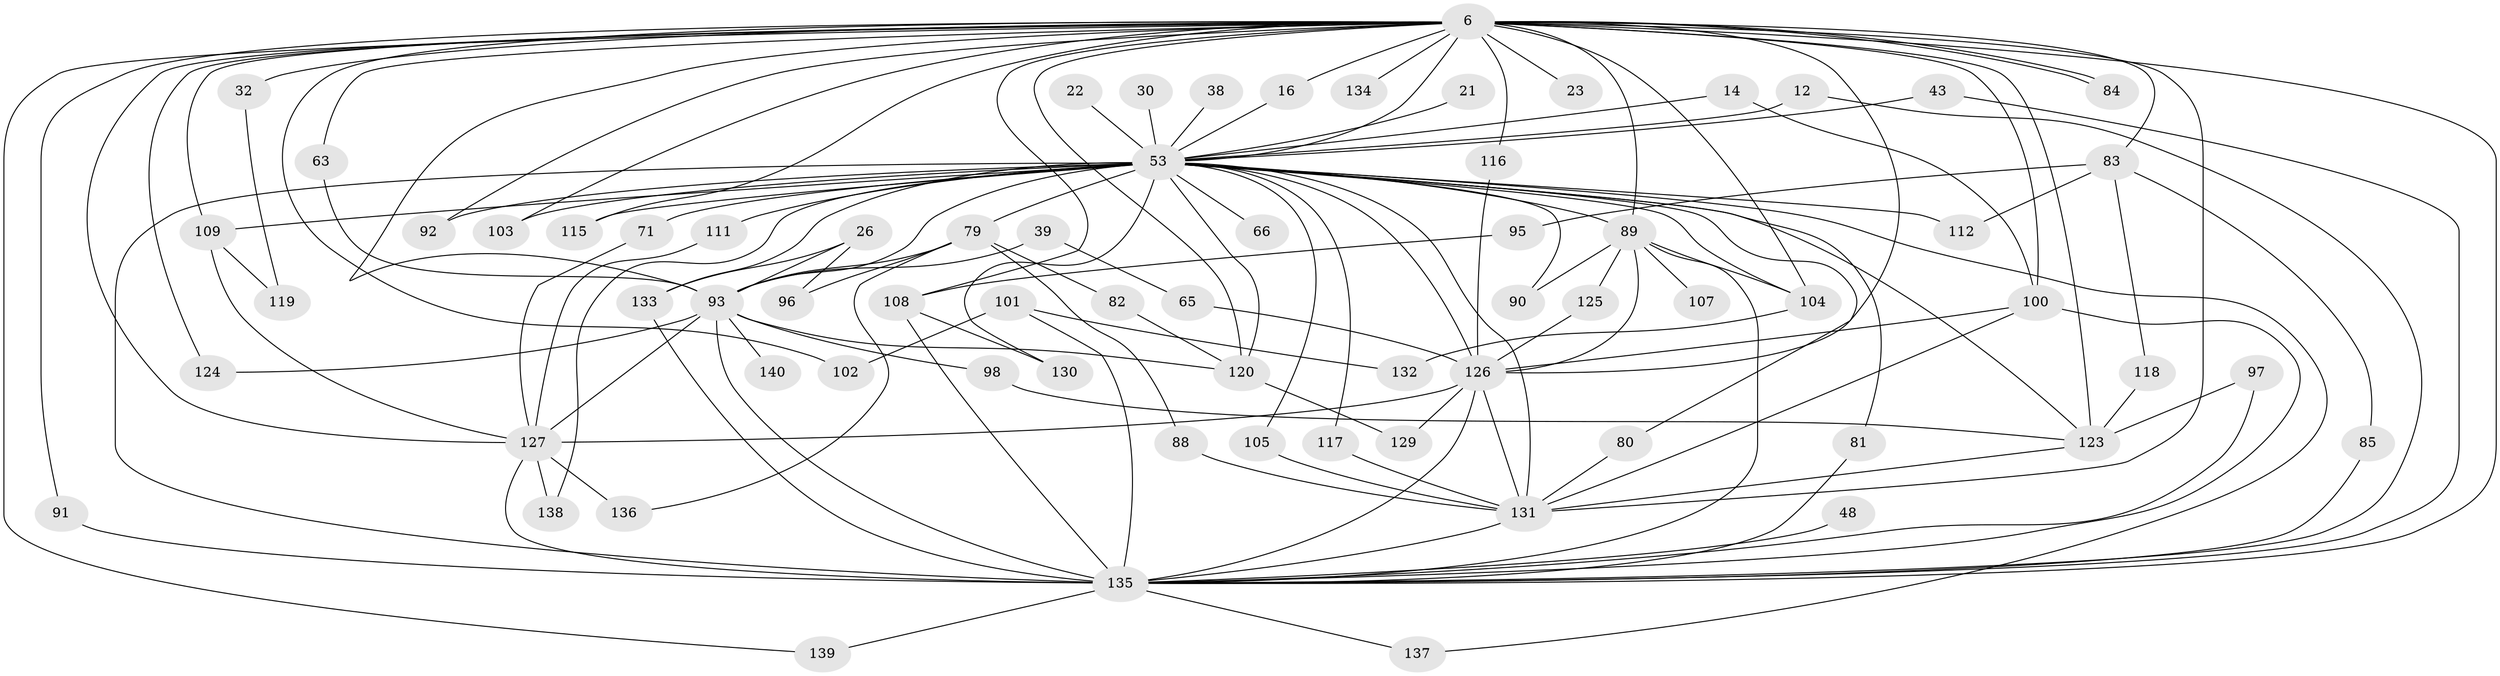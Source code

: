 // original degree distribution, {16: 0.014285714285714285, 22: 0.007142857142857143, 31: 0.007142857142857143, 20: 0.007142857142857143, 37: 0.007142857142857143, 32: 0.007142857142857143, 15: 0.007142857142857143, 23: 0.007142857142857143, 24: 0.007142857142857143, 3: 0.15, 2: 0.5571428571428572, 12: 0.007142857142857143, 5: 0.07142857142857142, 6: 0.014285714285714285, 4: 0.10714285714285714, 7: 0.02142857142857143}
// Generated by graph-tools (version 1.1) at 2025/46/03/09/25 04:46:31]
// undirected, 70 vertices, 137 edges
graph export_dot {
graph [start="1"]
  node [color=gray90,style=filled];
  6 [super="+3"];
  12;
  14;
  16;
  21;
  22;
  23;
  26;
  30;
  32;
  38;
  39;
  43;
  48;
  53 [super="+49+9"];
  63;
  65;
  66;
  71 [super="+45"];
  79 [super="+41"];
  80;
  81;
  82;
  83 [super="+17"];
  84;
  85;
  88;
  89 [super="+46+78+42+19"];
  90;
  91 [super="+28"];
  92;
  93 [super="+11+57+8"];
  95;
  96;
  97;
  98;
  100 [super="+73"];
  101;
  102;
  103;
  104 [super="+86"];
  105;
  107;
  108 [super="+20"];
  109 [super="+69"];
  111 [super="+70"];
  112;
  115;
  116;
  117;
  118;
  119;
  120 [super="+62+55"];
  123 [super="+87+59"];
  124;
  125;
  126 [super="+94+121"];
  127 [super="+113+60"];
  129;
  130;
  131 [super="+75+122+128+61"];
  132;
  133 [super="+110"];
  134;
  135 [super="+76+10"];
  136;
  137;
  138;
  139;
  140;
  6 -- 23 [weight=2];
  6 -- 32 [weight=2];
  6 -- 84;
  6 -- 84;
  6 -- 92;
  6 -- 102;
  6 -- 103;
  6 -- 104;
  6 -- 109;
  6 -- 116;
  6 -- 124;
  6 -- 91;
  6 -- 134;
  6 -- 139;
  6 -- 16;
  6 -- 83 [weight=2];
  6 -- 115;
  6 -- 63;
  6 -- 108;
  6 -- 53 [weight=6];
  6 -- 93 [weight=7];
  6 -- 127;
  6 -- 135 [weight=4];
  6 -- 131 [weight=7];
  6 -- 126;
  6 -- 89 [weight=4];
  6 -- 100;
  6 -- 123 [weight=4];
  6 -- 120;
  12 -- 53;
  12 -- 135;
  14 -- 53 [weight=2];
  14 -- 100;
  16 -- 53;
  21 -- 53 [weight=2];
  22 -- 53 [weight=2];
  26 -- 96;
  26 -- 93 [weight=2];
  26 -- 133;
  30 -- 53;
  32 -- 119;
  38 -- 53 [weight=2];
  39 -- 65;
  39 -- 93 [weight=2];
  43 -- 53;
  43 -- 135;
  48 -- 135 [weight=2];
  53 -- 130;
  53 -- 66;
  53 -- 133;
  53 -- 137;
  53 -- 138;
  53 -- 71 [weight=2];
  53 -- 79 [weight=2];
  53 -- 80;
  53 -- 90;
  53 -- 92;
  53 -- 105;
  53 -- 117;
  53 -- 126 [weight=7];
  53 -- 81;
  53 -- 103;
  53 -- 111 [weight=2];
  53 -- 112;
  53 -- 115;
  53 -- 120 [weight=2];
  53 -- 93 [weight=16];
  53 -- 135 [weight=7];
  53 -- 131;
  53 -- 89;
  53 -- 123 [weight=2];
  53 -- 109;
  53 -- 104;
  63 -- 93;
  65 -- 126;
  71 -- 127;
  79 -- 96;
  79 -- 82;
  79 -- 136;
  79 -- 88;
  79 -- 93;
  80 -- 131;
  81 -- 135;
  82 -- 120;
  83 -- 85;
  83 -- 112;
  83 -- 118;
  83 -- 95;
  85 -- 135;
  88 -- 131;
  89 -- 126 [weight=2];
  89 -- 135 [weight=2];
  89 -- 107 [weight=2];
  89 -- 125;
  89 -- 90;
  89 -- 104;
  91 -- 135 [weight=2];
  93 -- 98;
  93 -- 135 [weight=7];
  93 -- 140 [weight=2];
  93 -- 124;
  93 -- 127 [weight=2];
  93 -- 120 [weight=2];
  95 -- 108;
  97 -- 135;
  97 -- 123;
  98 -- 123;
  100 -- 131;
  100 -- 135;
  100 -- 126;
  101 -- 102;
  101 -- 132;
  101 -- 135 [weight=2];
  104 -- 132;
  105 -- 131;
  108 -- 130;
  108 -- 135 [weight=2];
  109 -- 119;
  109 -- 127;
  111 -- 127;
  116 -- 126;
  117 -- 131;
  118 -- 123;
  120 -- 129;
  123 -- 131;
  125 -- 126;
  126 -- 131 [weight=4];
  126 -- 129;
  126 -- 135;
  126 -- 127 [weight=3];
  127 -- 136;
  127 -- 138;
  127 -- 135;
  131 -- 135 [weight=4];
  133 -- 135;
  135 -- 137;
  135 -- 139;
}
